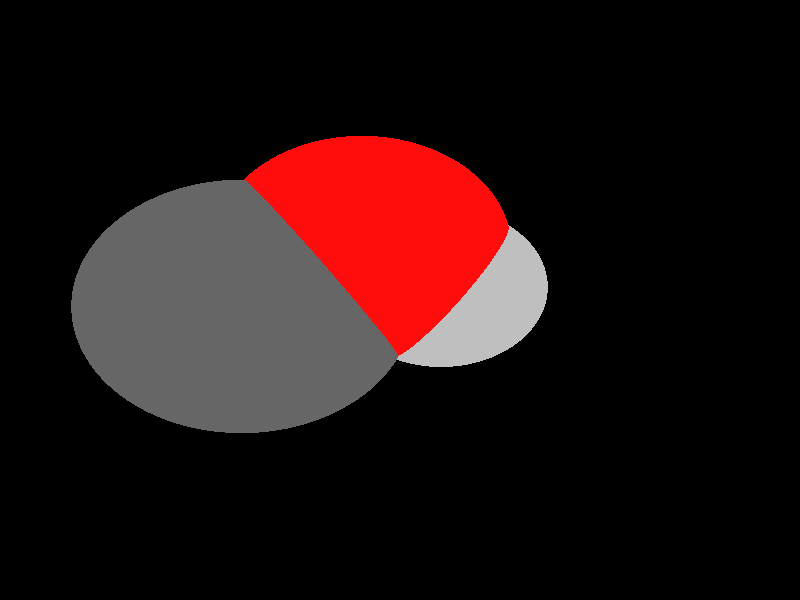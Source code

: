 global_settings {
	ambient_light rgb <0.200000002980232, 0.200000002980232, 0.200000002980232>
	max_trace_level 15
}

background { color rgb <0,0,0> }

camera {
	perspective
	location <0.218894001847702, -0.0329588894795809, 11.2807870882082>
	angle 40
	up <-0.0854683149625776, 0.995608417941212, -0.0381974509889679>
	right <0.989163124629287, 0.0893837603199046, 0.116476848621088> * 1
	direction <0.119379562786449, -0.0278284299893259, -0.992458612977511> }

light_source {
	<12.1856558392074, 15.8513311128015, 21.0797684917492>
	color rgb <1, 1, 1>
	fade_distance 39.8143943819318
	fade_power 0
	spotlight
	area_light <20, 0, 0>, <0, 0, 20>, 20, 20
	circular
	orient
	point_at <-12.1856558392074, -15.8513311128015, -21.0797684917492>
}

light_source {
	<-15.7559204864784, 12.1733437776353, -12.2657996820524>
	color rgb <0.300000011920929, 0.300000011920929, 0.300000011920929> shadowless
	fade_distance 39.8143943819318
	fade_power 0
	parallel
	point_at <15.7559204864784, -12.1733437776353, 12.2657996820524>
}

#default {
	finish {ambient 0.5 diffuse 1 specular 0.2 roughness .01 metallic 1}
}

union {
cylinder {
	<0.007, -0.569, 0>, 	<0.589715508780619, -0.110299635118373, 0>, 0.075
	pigment { rgbt <0.400000005960464, 0.400000005960464, 0.400000005960464, 0> }
}
cylinder {
	<0.589715508780619, -0.110299635118373, 0>, 	<1.13, 0.315, 0>, 0.075
	pigment { rgbt <1, 0.0500000007450581, 0.0500000007450581, 0> }
}
cylinder {
	<1.13, 0.315, 0>, 	<1.64156540225185, 0.0448743436707531, 0>, 0.075
	pigment { rgbt <1, 0.0500000007450581, 0.0500000007450581, 0> }
}
cylinder {
	<1.64156540225185, 0.0448743436707531, 0>, 	<1.986, -0.137, 0>, 0.075
	pigment { rgbt <0.75, 0.75, 0.75, 0> }
}
sphere {
	<0.007, -0.569, 0>, 0.4104
	pigment { rgbt <0.400000005960464, 0.400000005960464, 0.400000005960464,0> }
}
sphere {
	<1.13, 0.315, 0>, 0.3564
	pigment { rgbt <1, 0.0500000007450581, 0.0500000007450581,0> }
}
sphere {
	<1.986, -0.137, 0>, 0.1674
	pigment { rgbt <0.75, 0.75, 0.75,0> }
}
}
merge {
}
union {
}
merge {
sphere {
	<0.007, -0.569, 0>, 1.69983
	pigment { rgbt <0, 0, 0,0> }
}
sphere {
	<1.13, 0.315, 0>, 1.519848
	pigment { rgbt <0, 0, 0,0> }
}
sphere {
	<1.986, -0.137, 0>, 1.09989
	pigment { rgbt <0, 0, 0,0> }
}
sphere {
	<0.007, -0.569, 0>, 1.7
	pigment { rgbt <0.400000005960464, 0.400000005960464, 0.400000005960464,0.350000023841858> }
}
sphere {
	<1.13, 0.315, 0>, 1.52
	pigment { rgbt <1, 0.0500000007450581, 0.0500000007450581,0.350000023841858> }
}
sphere {
	<1.986, -0.137, 0>, 1.1
	pigment { rgbt <0.75, 0.75, 0.75,0.350000023841858> }
}
}
